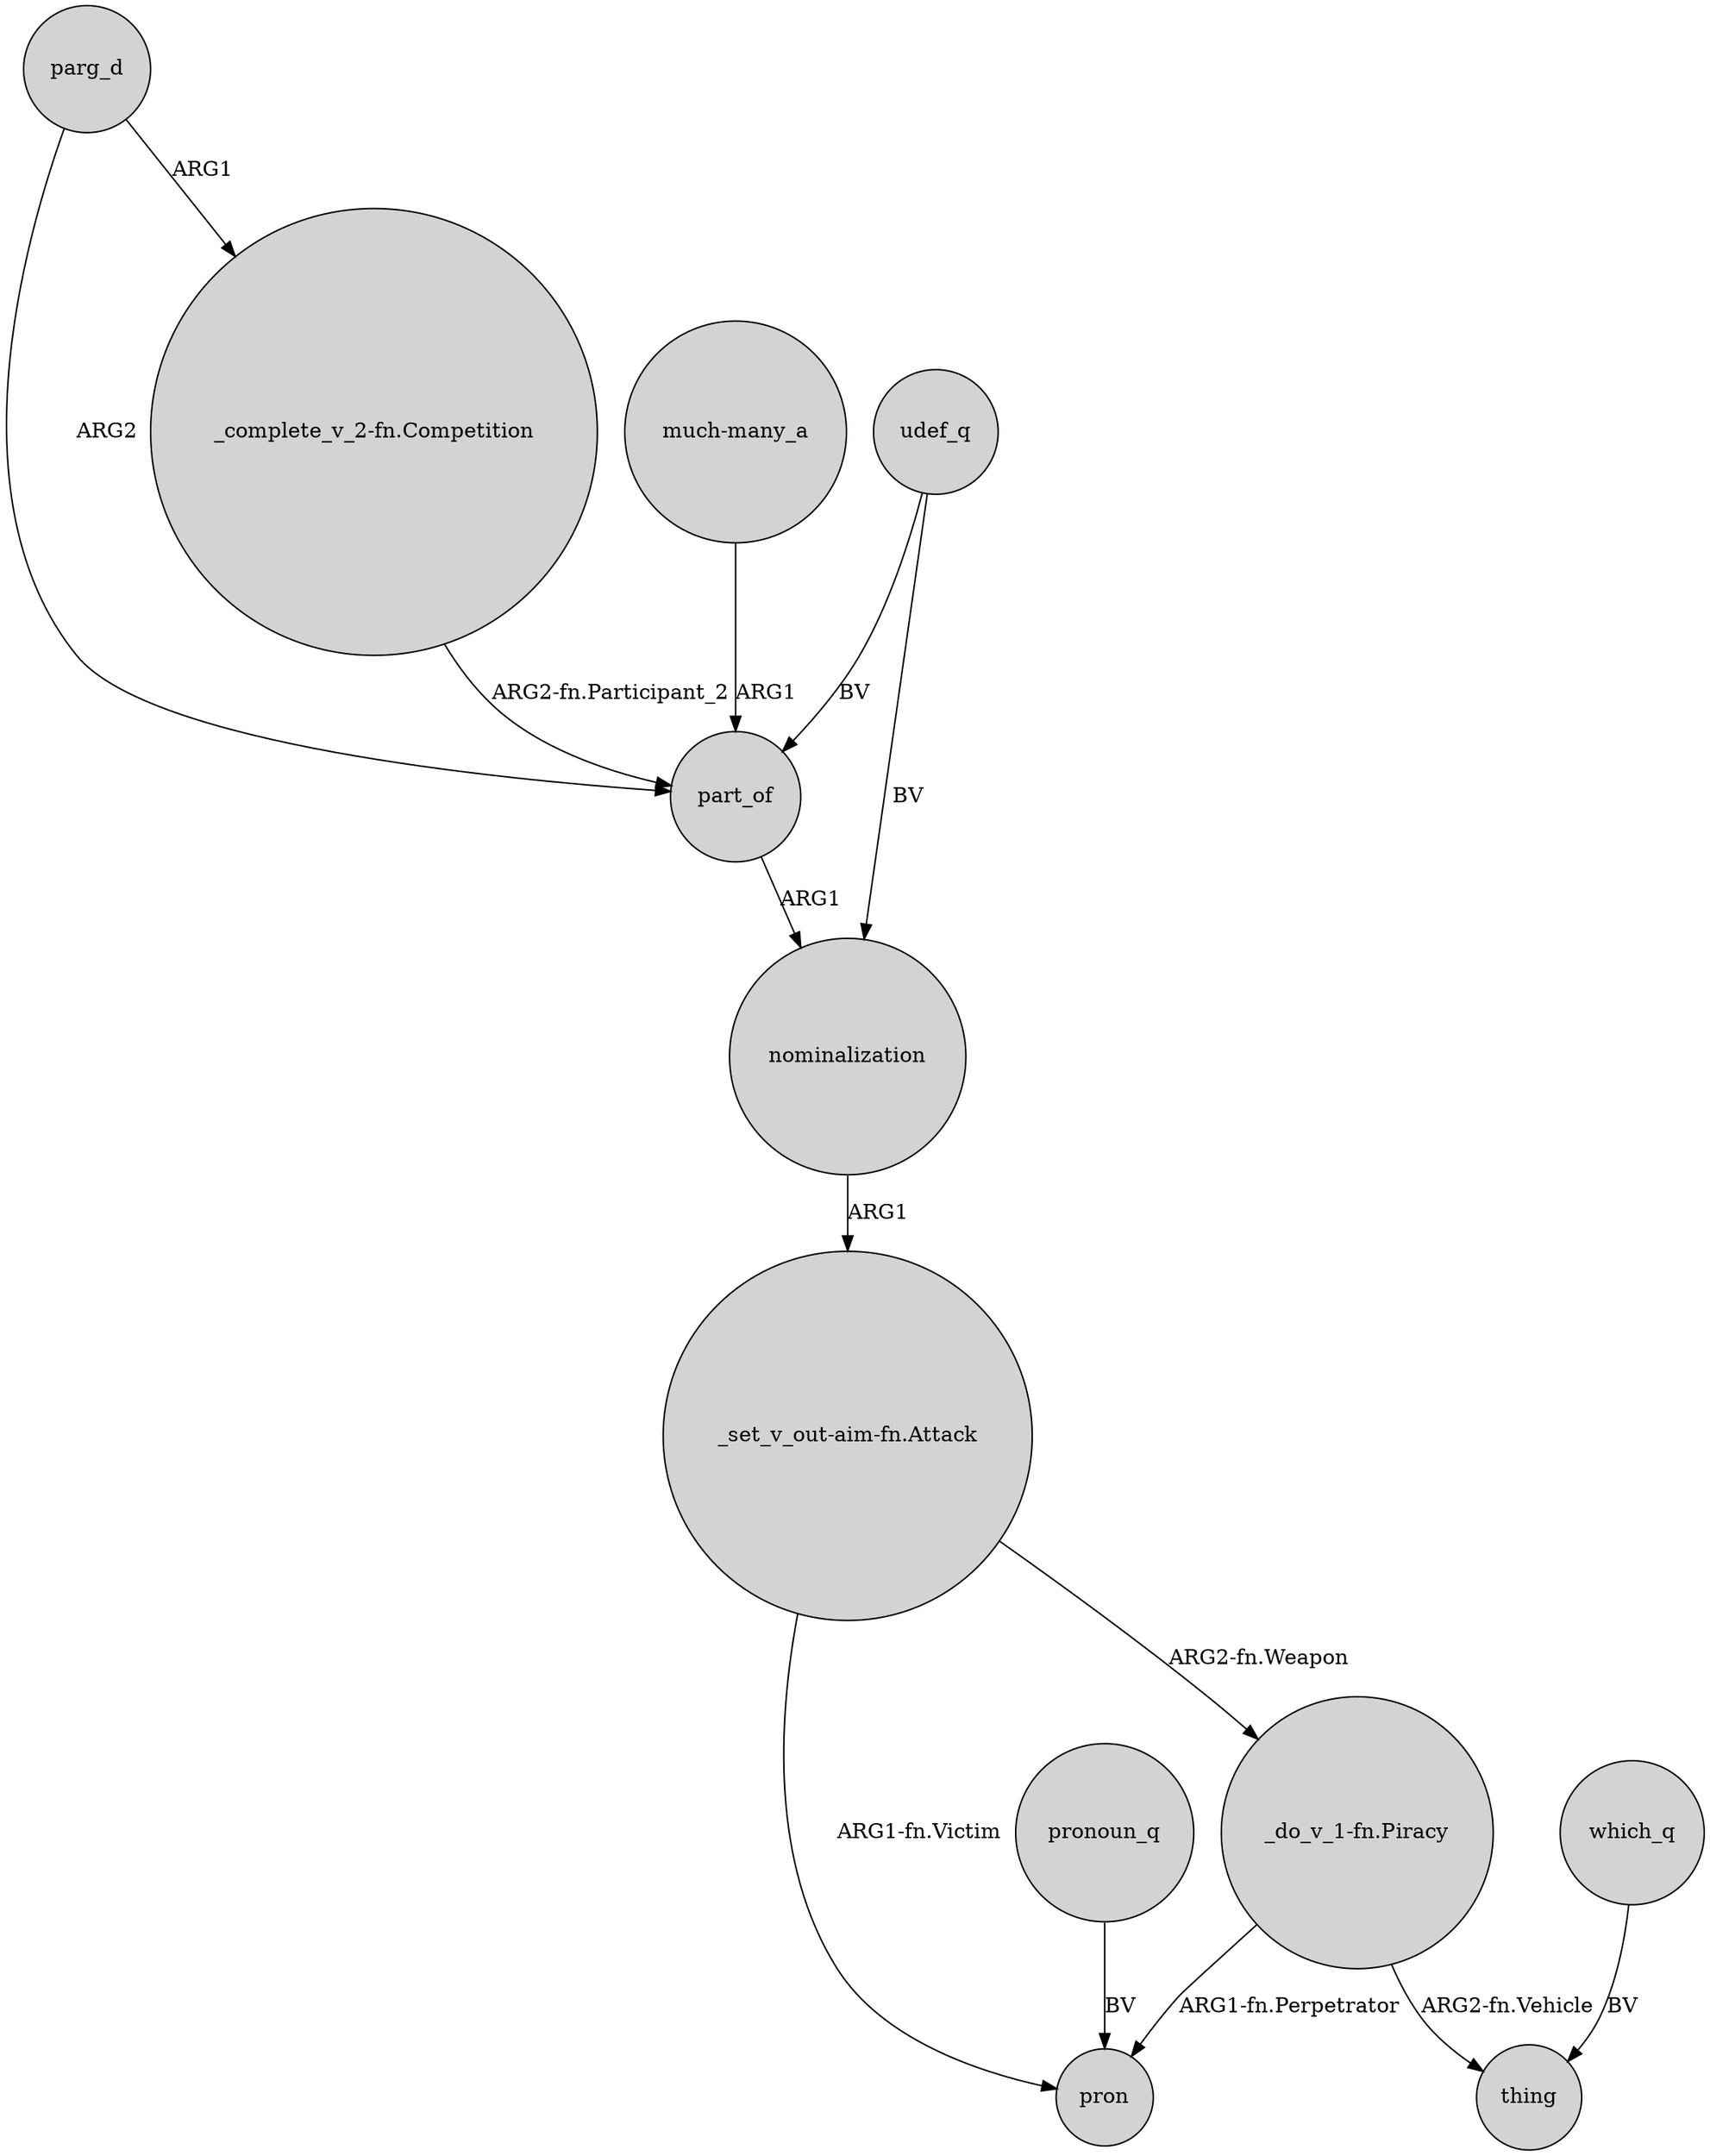 digraph {
	node [shape=circle style=filled]
	parg_d -> "_complete_v_2-fn.Competition" [label=ARG1]
	"_complete_v_2-fn.Competition" -> part_of [label="ARG2-fn.Participant_2"]
	part_of -> nominalization [label=ARG1]
	"_do_v_1-fn.Piracy" -> pron [label="ARG1-fn.Perpetrator"]
	"much-many_a" -> part_of [label=ARG1]
	which_q -> thing [label=BV]
	udef_q -> part_of [label=BV]
	parg_d -> part_of [label=ARG2]
	"_set_v_out-aim-fn.Attack" -> pron [label="ARG1-fn.Victim"]
	nominalization -> "_set_v_out-aim-fn.Attack" [label=ARG1]
	pronoun_q -> pron [label=BV]
	udef_q -> nominalization [label=BV]
	"_set_v_out-aim-fn.Attack" -> "_do_v_1-fn.Piracy" [label="ARG2-fn.Weapon"]
	"_do_v_1-fn.Piracy" -> thing [label="ARG2-fn.Vehicle"]
}
